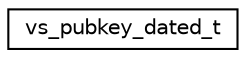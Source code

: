 digraph "Graphical Class Hierarchy"
{
 // LATEX_PDF_SIZE
  edge [fontname="Helvetica",fontsize="10",labelfontname="Helvetica",labelfontsize="10"];
  node [fontname="Helvetica",fontsize="10",shape=record];
  rankdir="LR";
  Node0 [label="vs_pubkey_dated_t",height=0.2,width=0.4,color="black", fillcolor="white", style="filled",URL="$structvs__pubkey__dated__t.html",tooltip="Public key with date information."];
}
